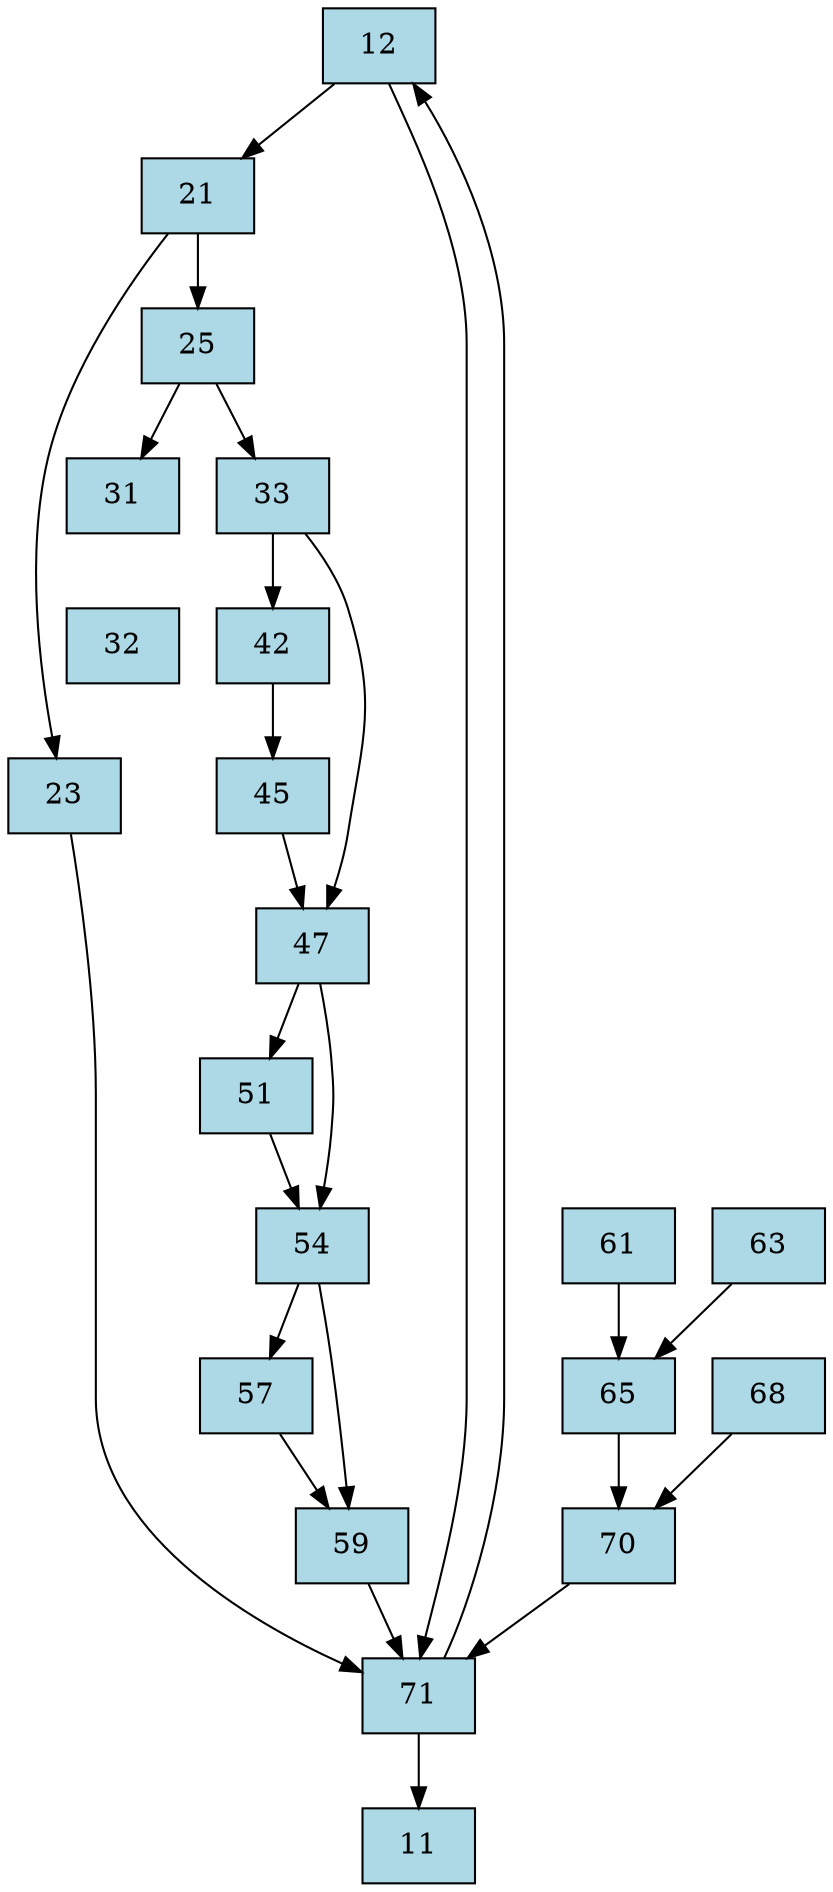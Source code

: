 digraph CFG {
    node[shape=box, style=filled, fillcolor=lightblue];
    
    11[label="11"];
    12[label="12"];
    21[label="21"];
    23[label="23"];
    25[label="25"];
    31[label="31"];
    33[label="33"];
    42[label="42"];
    45[label="45"];
    47[label="47"];
    51[label="51"];
    54[label="54"];
    57[label="57"];
    59[label="59"];
    61[label="61"];
    63[label="63"];
    65[label="65"];
    68[label="68"];
    70[label="70"];
    71[label="71"];
    
    12 -> 21;
    12 -> 71;
    
    21 -> 23;
    21 -> 25;
    
    23 -> 71;
    25 -> 31;
    25 -> 33;
    
    31 -> 32[style=invis];
    33 -> 42;
    33 -> 47;
    
    42 -> 45;
    45 -> 47;
    
    47 -> 51;
    47 -> 54;
    
    51 -> 54;
    54 -> 57;
    54 -> 59;
    
    57 -> 59;
    
    59 -> 71;
    
    61 -> 65;
    63 -> 65;
    
    65 -> 70;
    
    68 -> 70;
    
    70 -> 71;
    
    71 -> 12[constraint=false];
    71 -> 11;
}